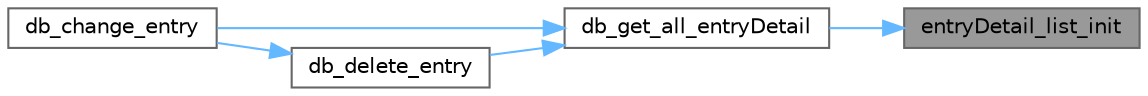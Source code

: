 digraph "entryDetail_list_init"
{
 // LATEX_PDF_SIZE
  bgcolor="transparent";
  edge [fontname=Helvetica,fontsize=10,labelfontname=Helvetica,labelfontsize=10];
  node [fontname=Helvetica,fontsize=10,shape=box,height=0.2,width=0.4];
  rankdir="RL";
  Node1 [id="Node000001",label="entryDetail_list_init",height=0.2,width=0.4,color="gray40", fillcolor="grey60", style="filled", fontcolor="black",tooltip="Initializes a new entry detail list."];
  Node1 -> Node2 [id="edge1_Node000001_Node000002",dir="back",color="steelblue1",style="solid",tooltip=" "];
  Node2 [id="Node000002",label="db_get_all_entryDetail",height=0.2,width=0.4,color="grey40", fillcolor="white", style="filled",URL="$db__manager_8c.html#a9eec20b712b31d944c0177c2f7bef826",tooltip="Retrieves all details of an entry."];
  Node2 -> Node3 [id="edge2_Node000002_Node000003",dir="back",color="steelblue1",style="solid",tooltip=" "];
  Node3 [id="Node000003",label="db_change_entry",height=0.2,width=0.4,color="grey40", fillcolor="white", style="filled",URL="$db__manager_8c.html#ab0c43fd7714cf7f5faddbc71d1066240",tooltip="Updates an existing entry in the database."];
  Node2 -> Node4 [id="edge3_Node000002_Node000004",dir="back",color="steelblue1",style="solid",tooltip=" "];
  Node4 [id="Node000004",label="db_delete_entry",height=0.2,width=0.4,color="grey40", fillcolor="white", style="filled",URL="$db__manager_8c.html#a726ed3755008e6be0d44228abb850469",tooltip="Deletes an entry from the database."];
  Node4 -> Node3 [id="edge4_Node000004_Node000003",dir="back",color="steelblue1",style="solid",tooltip=" "];
}
